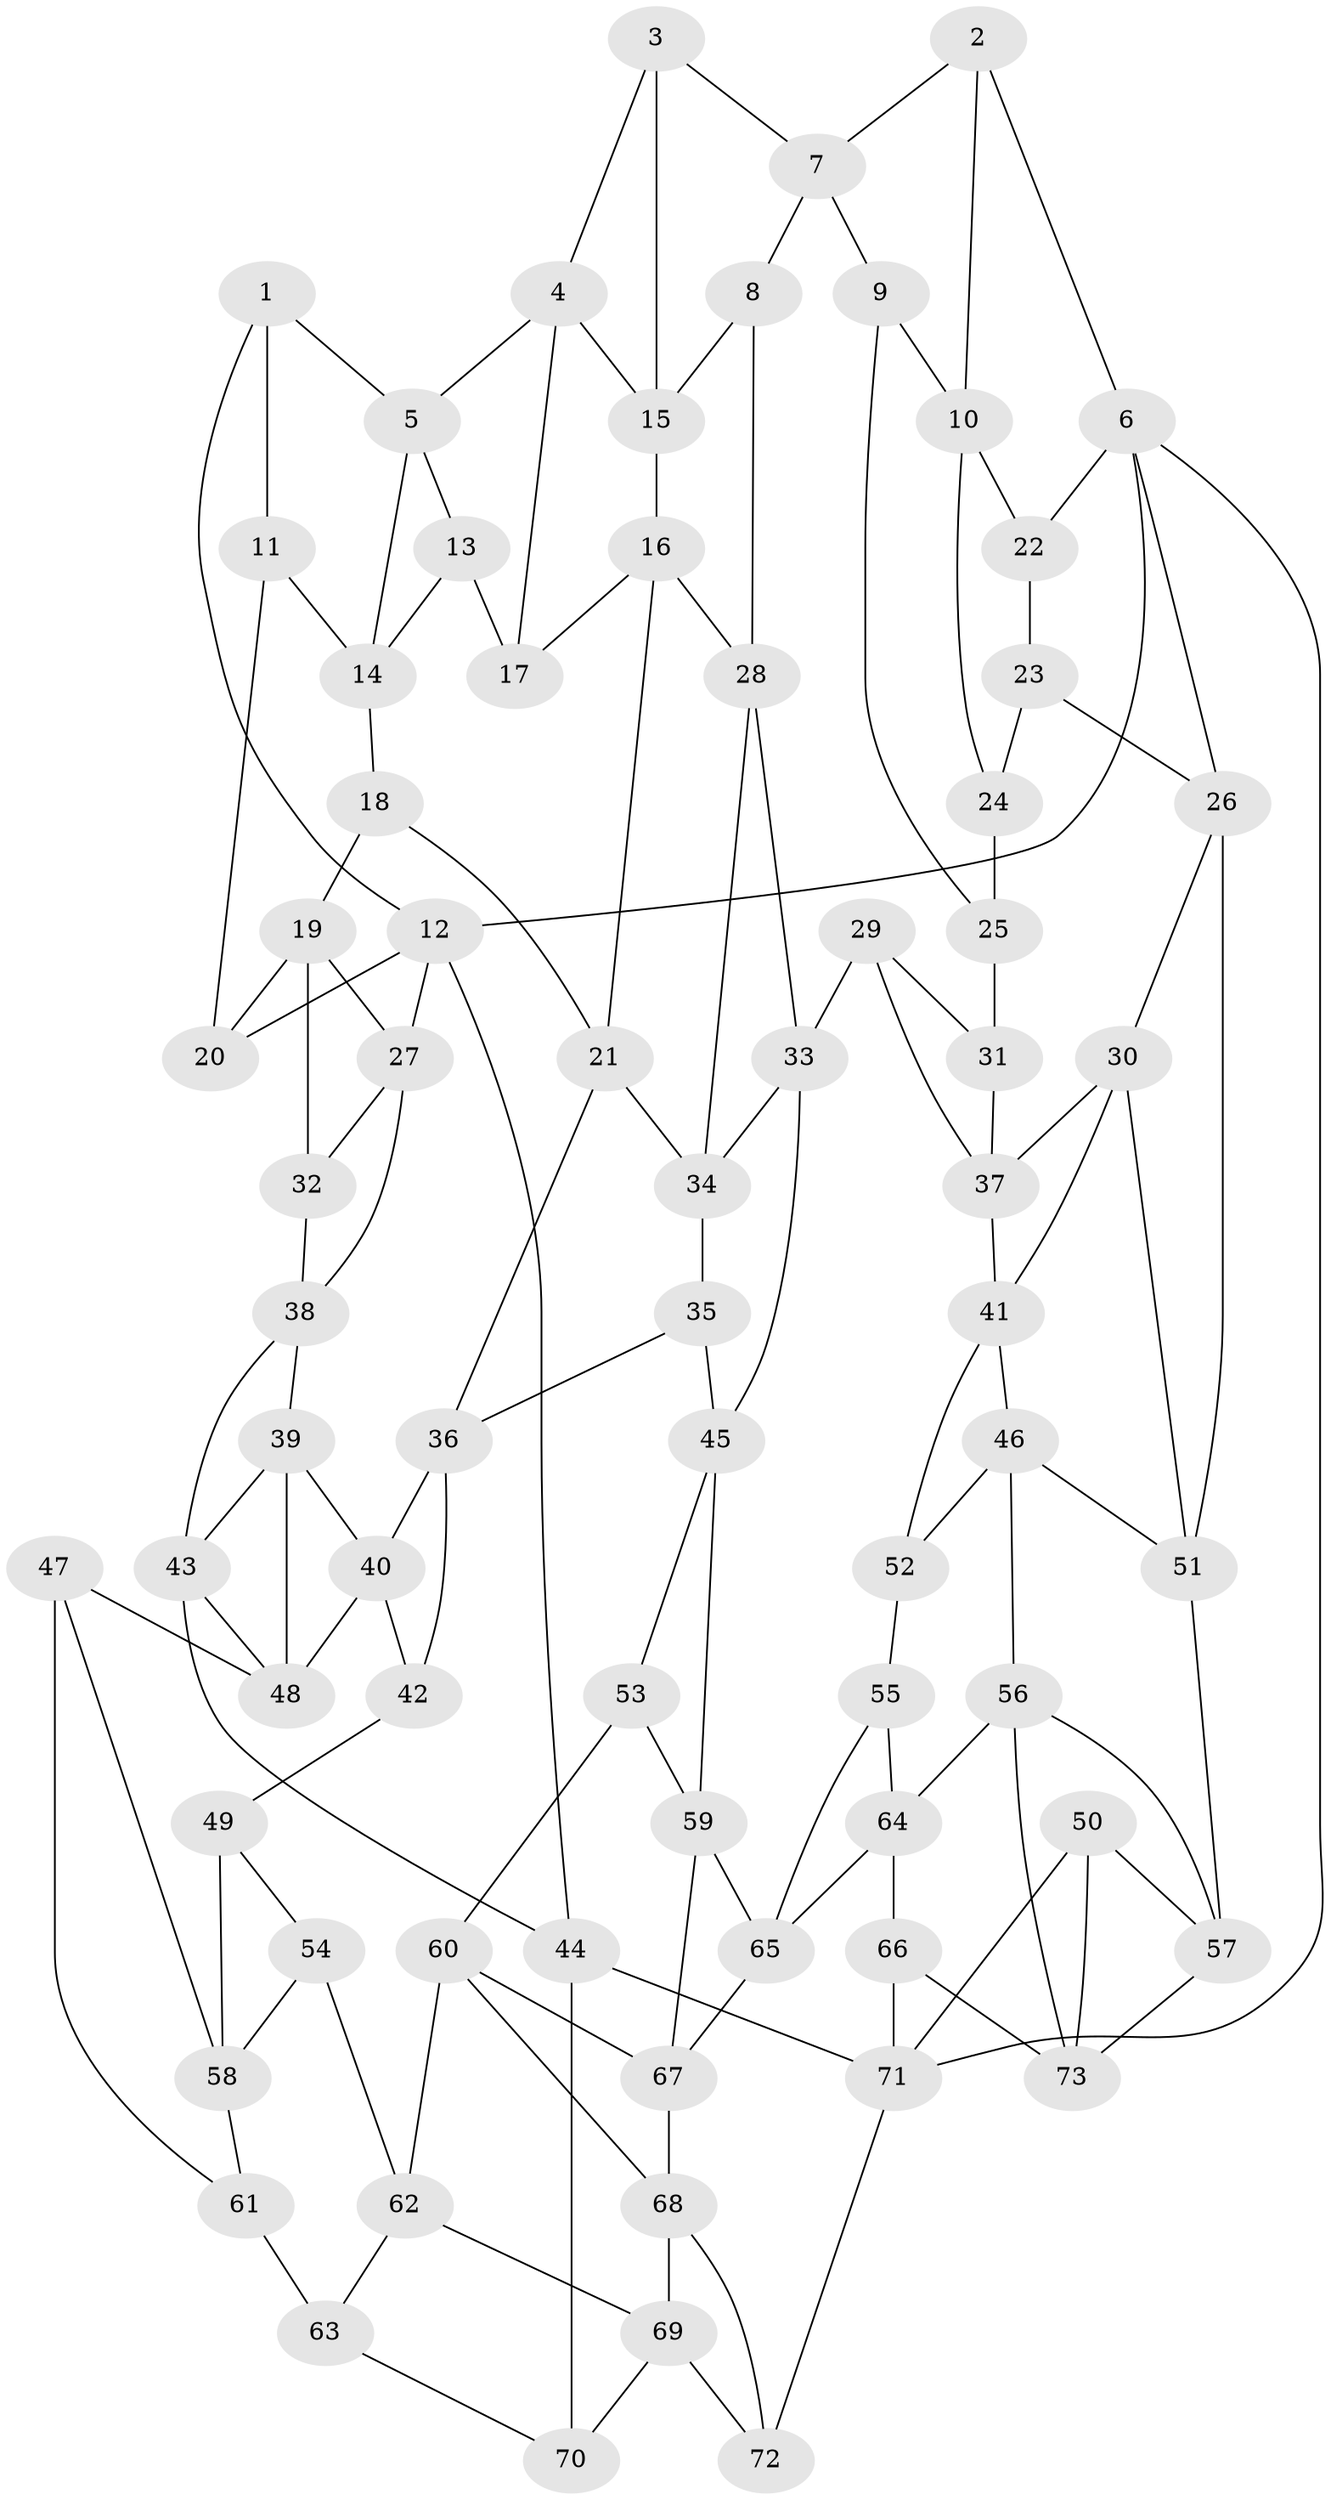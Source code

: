 // original degree distribution, {3: 0.03424657534246575, 5: 0.541095890410959, 6: 0.22602739726027396, 4: 0.19863013698630136}
// Generated by graph-tools (version 1.1) at 2025/03/03/09/25 03:03:16]
// undirected, 73 vertices, 132 edges
graph export_dot {
graph [start="1"]
  node [color=gray90,style=filled];
  1;
  2;
  3;
  4;
  5;
  6;
  7;
  8;
  9;
  10;
  11;
  12;
  13;
  14;
  15;
  16;
  17;
  18;
  19;
  20;
  21;
  22;
  23;
  24;
  25;
  26;
  27;
  28;
  29;
  30;
  31;
  32;
  33;
  34;
  35;
  36;
  37;
  38;
  39;
  40;
  41;
  42;
  43;
  44;
  45;
  46;
  47;
  48;
  49;
  50;
  51;
  52;
  53;
  54;
  55;
  56;
  57;
  58;
  59;
  60;
  61;
  62;
  63;
  64;
  65;
  66;
  67;
  68;
  69;
  70;
  71;
  72;
  73;
  1 -- 5 [weight=1.0];
  1 -- 11 [weight=1.0];
  1 -- 12 [weight=1.0];
  2 -- 6 [weight=1.0];
  2 -- 7 [weight=1.0];
  2 -- 10 [weight=1.0];
  3 -- 4 [weight=1.0];
  3 -- 7 [weight=1.0];
  3 -- 15 [weight=1.0];
  4 -- 5 [weight=1.0];
  4 -- 15 [weight=1.0];
  4 -- 17 [weight=1.0];
  5 -- 13 [weight=1.0];
  5 -- 14 [weight=1.0];
  6 -- 12 [weight=1.0];
  6 -- 22 [weight=1.0];
  6 -- 26 [weight=1.0];
  6 -- 71 [weight=1.0];
  7 -- 8 [weight=1.0];
  7 -- 9 [weight=1.0];
  8 -- 15 [weight=1.0];
  8 -- 28 [weight=1.0];
  9 -- 10 [weight=1.0];
  9 -- 25 [weight=1.0];
  10 -- 22 [weight=1.0];
  10 -- 24 [weight=1.0];
  11 -- 14 [weight=1.0];
  11 -- 20 [weight=1.0];
  12 -- 20 [weight=1.0];
  12 -- 27 [weight=1.0];
  12 -- 44 [weight=1.0];
  13 -- 14 [weight=1.0];
  13 -- 17 [weight=2.0];
  14 -- 18 [weight=1.0];
  15 -- 16 [weight=1.0];
  16 -- 17 [weight=1.0];
  16 -- 21 [weight=1.0];
  16 -- 28 [weight=1.0];
  18 -- 19 [weight=1.0];
  18 -- 21 [weight=1.0];
  19 -- 20 [weight=1.0];
  19 -- 27 [weight=1.0];
  19 -- 32 [weight=1.0];
  21 -- 34 [weight=1.0];
  21 -- 36 [weight=1.0];
  22 -- 23 [weight=1.0];
  23 -- 24 [weight=1.0];
  23 -- 26 [weight=1.0];
  24 -- 25 [weight=1.0];
  25 -- 31 [weight=2.0];
  26 -- 30 [weight=1.0];
  26 -- 51 [weight=1.0];
  27 -- 32 [weight=1.0];
  27 -- 38 [weight=1.0];
  28 -- 33 [weight=1.0];
  28 -- 34 [weight=1.0];
  29 -- 31 [weight=1.0];
  29 -- 33 [weight=1.0];
  29 -- 37 [weight=1.0];
  30 -- 37 [weight=1.0];
  30 -- 41 [weight=1.0];
  30 -- 51 [weight=1.0];
  31 -- 37 [weight=1.0];
  32 -- 38 [weight=1.0];
  33 -- 34 [weight=1.0];
  33 -- 45 [weight=1.0];
  34 -- 35 [weight=1.0];
  35 -- 36 [weight=1.0];
  35 -- 45 [weight=1.0];
  36 -- 40 [weight=1.0];
  36 -- 42 [weight=1.0];
  37 -- 41 [weight=1.0];
  38 -- 39 [weight=1.0];
  38 -- 43 [weight=1.0];
  39 -- 40 [weight=1.0];
  39 -- 43 [weight=1.0];
  39 -- 48 [weight=1.0];
  40 -- 42 [weight=1.0];
  40 -- 48 [weight=1.0];
  41 -- 46 [weight=1.0];
  41 -- 52 [weight=1.0];
  42 -- 49 [weight=2.0];
  43 -- 44 [weight=1.0];
  43 -- 48 [weight=1.0];
  44 -- 70 [weight=2.0];
  44 -- 71 [weight=1.0];
  45 -- 53 [weight=1.0];
  45 -- 59 [weight=1.0];
  46 -- 51 [weight=1.0];
  46 -- 52 [weight=1.0];
  46 -- 56 [weight=1.0];
  47 -- 48 [weight=1.0];
  47 -- 58 [weight=1.0];
  47 -- 61 [weight=1.0];
  49 -- 54 [weight=1.0];
  49 -- 58 [weight=1.0];
  50 -- 57 [weight=1.0];
  50 -- 71 [weight=1.0];
  50 -- 73 [weight=1.0];
  51 -- 57 [weight=1.0];
  52 -- 55 [weight=2.0];
  53 -- 59 [weight=1.0];
  53 -- 60 [weight=1.0];
  54 -- 58 [weight=1.0];
  54 -- 62 [weight=1.0];
  55 -- 64 [weight=1.0];
  55 -- 65 [weight=1.0];
  56 -- 57 [weight=1.0];
  56 -- 64 [weight=1.0];
  56 -- 73 [weight=1.0];
  57 -- 73 [weight=1.0];
  58 -- 61 [weight=1.0];
  59 -- 65 [weight=1.0];
  59 -- 67 [weight=1.0];
  60 -- 62 [weight=1.0];
  60 -- 67 [weight=1.0];
  60 -- 68 [weight=1.0];
  61 -- 63 [weight=2.0];
  62 -- 63 [weight=1.0];
  62 -- 69 [weight=1.0];
  63 -- 70 [weight=1.0];
  64 -- 65 [weight=1.0];
  64 -- 66 [weight=1.0];
  65 -- 67 [weight=1.0];
  66 -- 71 [weight=1.0];
  66 -- 73 [weight=1.0];
  67 -- 68 [weight=1.0];
  68 -- 69 [weight=1.0];
  68 -- 72 [weight=1.0];
  69 -- 70 [weight=1.0];
  69 -- 72 [weight=1.0];
  71 -- 72 [weight=1.0];
}
